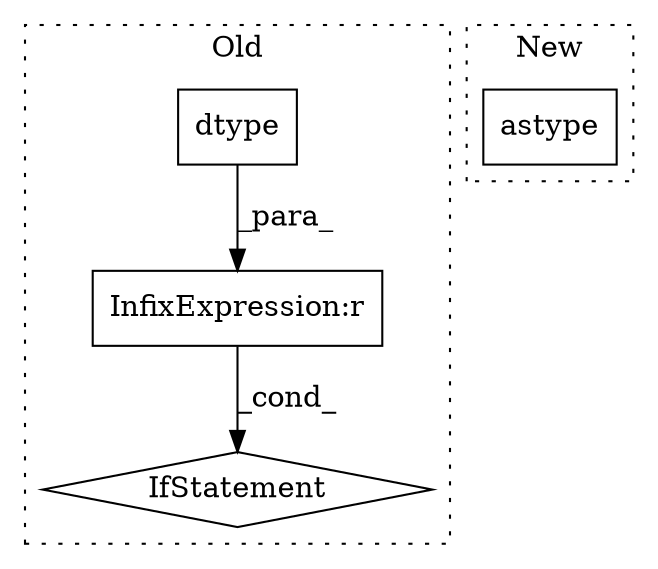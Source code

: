 digraph G {
subgraph cluster0 {
1 [label="dtype" a="32" s="16929,16944" l="6,1" shape="box"];
3 [label="InfixExpression:r" a="27" s="16919" l="4" shape="box"];
4 [label="IfStatement" a="25" s="16891,16945" l="4,2" shape="diamond"];
label = "Old";
style="dotted";
}
subgraph cluster1 {
2 [label="astype" a="32" s="18621,18635" l="7,1" shape="box"];
label = "New";
style="dotted";
}
1 -> 3 [label="_para_"];
3 -> 4 [label="_cond_"];
}